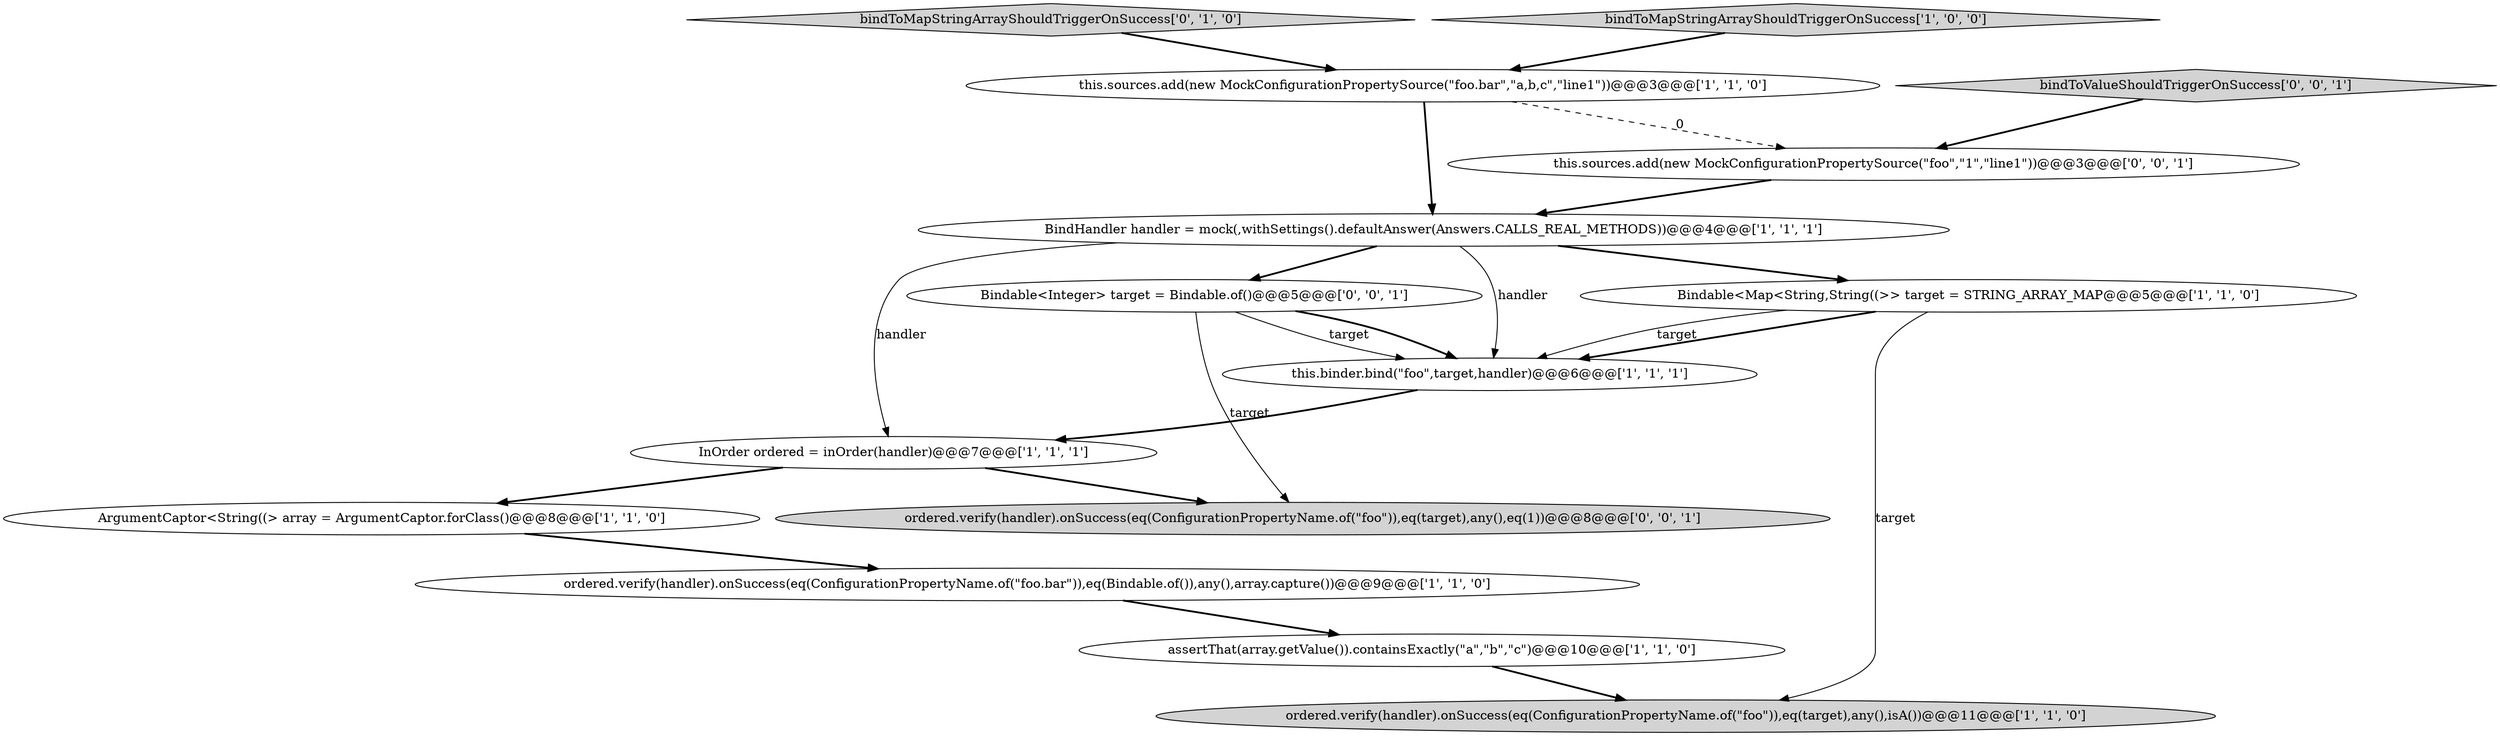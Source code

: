 digraph {
11 [style = filled, label = "Bindable<Integer> target = Bindable.of()@@@5@@@['0', '0', '1']", fillcolor = white, shape = ellipse image = "AAA0AAABBB3BBB"];
8 [style = filled, label = "this.sources.add(new MockConfigurationPropertySource(\"foo.bar\",\"a,b,c\",\"line1\"))@@@3@@@['1', '1', '0']", fillcolor = white, shape = ellipse image = "AAA0AAABBB1BBB"];
10 [style = filled, label = "bindToMapStringArrayShouldTriggerOnSuccess['0', '1', '0']", fillcolor = lightgray, shape = diamond image = "AAA0AAABBB2BBB"];
12 [style = filled, label = "this.sources.add(new MockConfigurationPropertySource(\"foo\",\"1\",\"line1\"))@@@3@@@['0', '0', '1']", fillcolor = white, shape = ellipse image = "AAA0AAABBB3BBB"];
13 [style = filled, label = "ordered.verify(handler).onSuccess(eq(ConfigurationPropertyName.of(\"foo\")),eq(target),any(),eq(1))@@@8@@@['0', '0', '1']", fillcolor = lightgray, shape = ellipse image = "AAA0AAABBB3BBB"];
3 [style = filled, label = "ArgumentCaptor<String((> array = ArgumentCaptor.forClass()@@@8@@@['1', '1', '0']", fillcolor = white, shape = ellipse image = "AAA0AAABBB1BBB"];
6 [style = filled, label = "ordered.verify(handler).onSuccess(eq(ConfigurationPropertyName.of(\"foo.bar\")),eq(Bindable.of()),any(),array.capture())@@@9@@@['1', '1', '0']", fillcolor = white, shape = ellipse image = "AAA0AAABBB1BBB"];
14 [style = filled, label = "bindToValueShouldTriggerOnSuccess['0', '0', '1']", fillcolor = lightgray, shape = diamond image = "AAA0AAABBB3BBB"];
2 [style = filled, label = "InOrder ordered = inOrder(handler)@@@7@@@['1', '1', '1']", fillcolor = white, shape = ellipse image = "AAA0AAABBB1BBB"];
1 [style = filled, label = "assertThat(array.getValue()).containsExactly(\"a\",\"b\",\"c\")@@@10@@@['1', '1', '0']", fillcolor = white, shape = ellipse image = "AAA0AAABBB1BBB"];
4 [style = filled, label = "ordered.verify(handler).onSuccess(eq(ConfigurationPropertyName.of(\"foo\")),eq(target),any(),isA())@@@11@@@['1', '1', '0']", fillcolor = lightgray, shape = ellipse image = "AAA0AAABBB1BBB"];
0 [style = filled, label = "Bindable<Map<String,String((>> target = STRING_ARRAY_MAP@@@5@@@['1', '1', '0']", fillcolor = white, shape = ellipse image = "AAA0AAABBB1BBB"];
5 [style = filled, label = "BindHandler handler = mock(,withSettings().defaultAnswer(Answers.CALLS_REAL_METHODS))@@@4@@@['1', '1', '1']", fillcolor = white, shape = ellipse image = "AAA0AAABBB1BBB"];
9 [style = filled, label = "this.binder.bind(\"foo\",target,handler)@@@6@@@['1', '1', '1']", fillcolor = white, shape = ellipse image = "AAA0AAABBB1BBB"];
7 [style = filled, label = "bindToMapStringArrayShouldTriggerOnSuccess['1', '0', '0']", fillcolor = lightgray, shape = diamond image = "AAA0AAABBB1BBB"];
1->4 [style = bold, label=""];
0->9 [style = bold, label=""];
0->9 [style = solid, label="target"];
12->5 [style = bold, label=""];
9->2 [style = bold, label=""];
2->3 [style = bold, label=""];
3->6 [style = bold, label=""];
5->2 [style = solid, label="handler"];
0->4 [style = solid, label="target"];
8->12 [style = dashed, label="0"];
7->8 [style = bold, label=""];
11->9 [style = bold, label=""];
11->13 [style = solid, label="target"];
2->13 [style = bold, label=""];
11->9 [style = solid, label="target"];
6->1 [style = bold, label=""];
8->5 [style = bold, label=""];
5->0 [style = bold, label=""];
10->8 [style = bold, label=""];
14->12 [style = bold, label=""];
5->9 [style = solid, label="handler"];
5->11 [style = bold, label=""];
}

